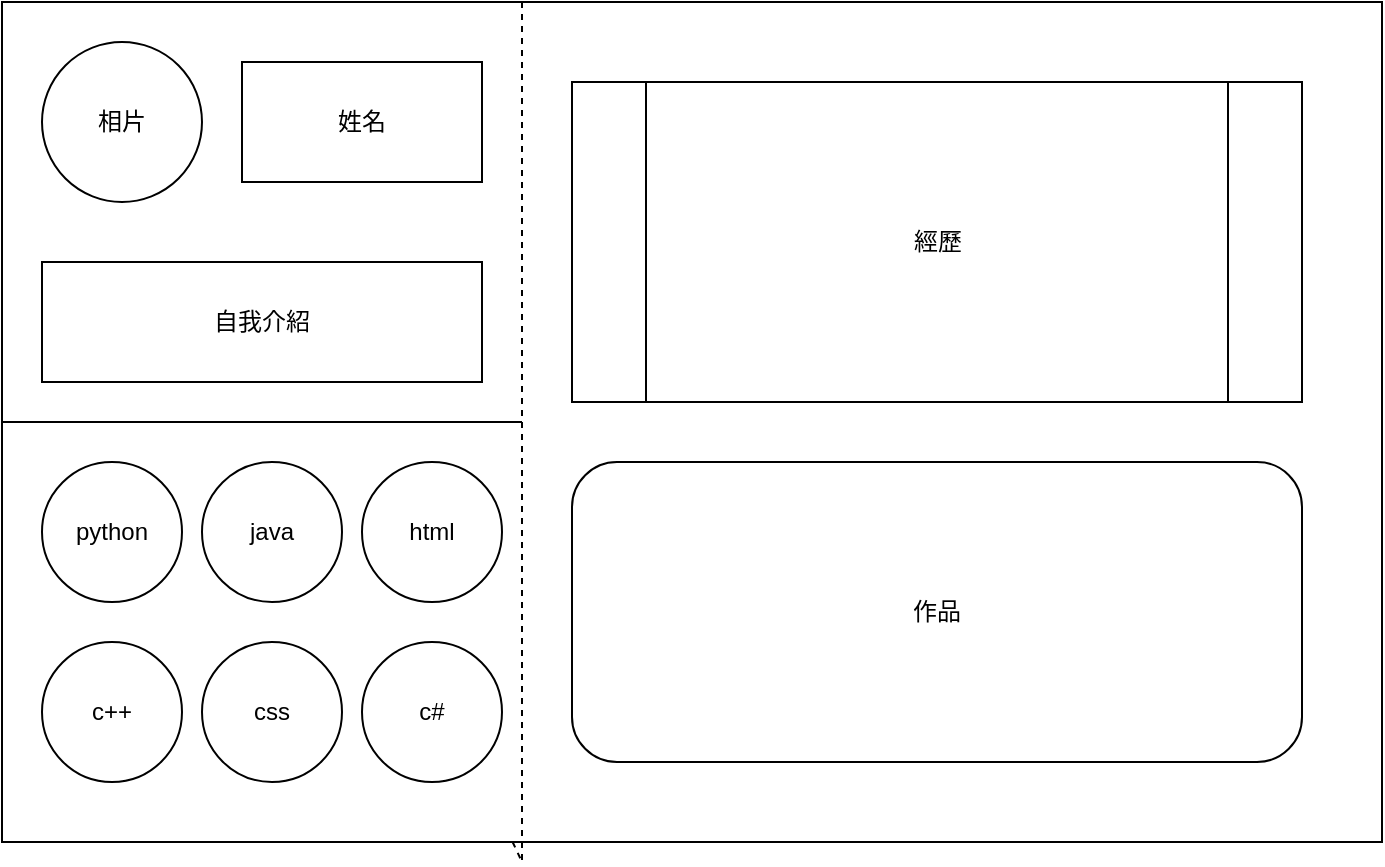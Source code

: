 <mxfile version="22.0.8" type="device">
  <diagram name="第 1 页" id="GRBYXlj9DiwisOkSgem3">
    <mxGraphModel dx="1050" dy="557" grid="1" gridSize="10" guides="1" tooltips="1" connect="1" arrows="1" fold="1" page="1" pageScale="1" pageWidth="827" pageHeight="1169" math="0" shadow="0">
      <root>
        <mxCell id="0" />
        <mxCell id="1" parent="0" />
        <mxCell id="7GQaFum0_5wX87JPj5HT-1" value="" style="rounded=0;whiteSpace=wrap;html=1;" vertex="1" parent="1">
          <mxGeometry x="60" y="80" width="690" height="420" as="geometry" />
        </mxCell>
        <mxCell id="7GQaFum0_5wX87JPj5HT-11" value="" style="endArrow=none;html=1;rounded=0;" edge="1" parent="1" target="7GQaFum0_5wX87JPj5HT-1">
          <mxGeometry width="50" height="50" relative="1" as="geometry">
            <mxPoint x="60" y="290" as="sourcePoint" />
            <mxPoint x="110" y="240" as="targetPoint" />
          </mxGeometry>
        </mxCell>
        <mxCell id="7GQaFum0_5wX87JPj5HT-13" value="" style="endArrow=none;html=1;rounded=0;" edge="1" parent="1" target="7GQaFum0_5wX87JPj5HT-1">
          <mxGeometry width="50" height="50" relative="1" as="geometry">
            <mxPoint x="60" y="290" as="sourcePoint" />
            <mxPoint x="110" y="240" as="targetPoint" />
            <Array as="points">
              <mxPoint x="320" y="290" />
              <mxPoint x="100" y="290" />
            </Array>
          </mxGeometry>
        </mxCell>
        <mxCell id="7GQaFum0_5wX87JPj5HT-15" value="" style="endArrow=none;dashed=1;html=1;rounded=0;exitX=0.37;exitY=1;exitDx=0;exitDy=0;exitPerimeter=0;" edge="1" parent="1" source="7GQaFum0_5wX87JPj5HT-1">
          <mxGeometry width="50" height="50" relative="1" as="geometry">
            <mxPoint x="270" y="130" as="sourcePoint" />
            <mxPoint x="320" y="80" as="targetPoint" />
            <Array as="points">
              <mxPoint x="320" y="510" />
            </Array>
          </mxGeometry>
        </mxCell>
        <mxCell id="7GQaFum0_5wX87JPj5HT-16" value="python" style="ellipse;whiteSpace=wrap;html=1;aspect=fixed;" vertex="1" parent="1">
          <mxGeometry x="80" y="310" width="70" height="70" as="geometry" />
        </mxCell>
        <mxCell id="7GQaFum0_5wX87JPj5HT-18" value="java" style="ellipse;whiteSpace=wrap;html=1;aspect=fixed;" vertex="1" parent="1">
          <mxGeometry x="160" y="310" width="70" height="70" as="geometry" />
        </mxCell>
        <mxCell id="7GQaFum0_5wX87JPj5HT-19" value="html" style="ellipse;whiteSpace=wrap;html=1;aspect=fixed;" vertex="1" parent="1">
          <mxGeometry x="240" y="310" width="70" height="70" as="geometry" />
        </mxCell>
        <mxCell id="7GQaFum0_5wX87JPj5HT-20" value="css" style="ellipse;whiteSpace=wrap;html=1;aspect=fixed;" vertex="1" parent="1">
          <mxGeometry x="160" y="400" width="70" height="70" as="geometry" />
        </mxCell>
        <mxCell id="7GQaFum0_5wX87JPj5HT-21" value="c++" style="ellipse;whiteSpace=wrap;html=1;aspect=fixed;" vertex="1" parent="1">
          <mxGeometry x="80" y="400" width="70" height="70" as="geometry" />
        </mxCell>
        <mxCell id="7GQaFum0_5wX87JPj5HT-22" value="c#" style="ellipse;whiteSpace=wrap;html=1;aspect=fixed;" vertex="1" parent="1">
          <mxGeometry x="240" y="400" width="70" height="70" as="geometry" />
        </mxCell>
        <mxCell id="7GQaFum0_5wX87JPj5HT-24" value="自我介紹" style="rounded=0;whiteSpace=wrap;html=1;" vertex="1" parent="1">
          <mxGeometry x="80" y="210" width="220" height="60" as="geometry" />
        </mxCell>
        <mxCell id="7GQaFum0_5wX87JPj5HT-25" value="相片" style="ellipse;whiteSpace=wrap;html=1;aspect=fixed;" vertex="1" parent="1">
          <mxGeometry x="80" y="100" width="80" height="80" as="geometry" />
        </mxCell>
        <mxCell id="7GQaFum0_5wX87JPj5HT-26" value="姓名" style="rounded=0;whiteSpace=wrap;html=1;" vertex="1" parent="1">
          <mxGeometry x="180" y="110" width="120" height="60" as="geometry" />
        </mxCell>
        <mxCell id="7GQaFum0_5wX87JPj5HT-27" value="經歷" style="shape=process;whiteSpace=wrap;html=1;backgroundOutline=1;" vertex="1" parent="1">
          <mxGeometry x="345" y="120" width="365" height="160" as="geometry" />
        </mxCell>
        <mxCell id="7GQaFum0_5wX87JPj5HT-28" value="作品" style="rounded=1;whiteSpace=wrap;html=1;" vertex="1" parent="1">
          <mxGeometry x="345" y="310" width="365" height="150" as="geometry" />
        </mxCell>
      </root>
    </mxGraphModel>
  </diagram>
</mxfile>
